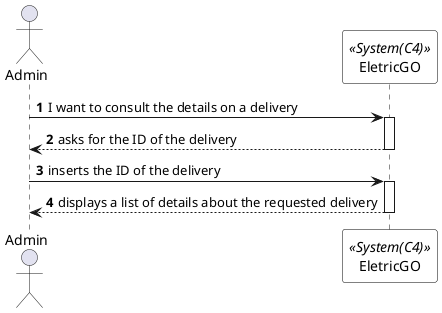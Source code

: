 @startuml getDeliveryByIDSSD
autonumber

skinparam sequence {
ParticipantBorderColor black
ParticipantBackgroundColor white
}

actor Admin as admin
participant EletricGO as system <<System(C4)>>


admin -> system: I want to consult the details on a delivery
activate system

system --> admin: asks for the ID of the delivery
deactivate system

admin -> system: inserts the ID of the delivery
activate system

system --> admin: displays a list of details about the requested delivery
deactivate system

deactivate system
deactivate admin

@enduml